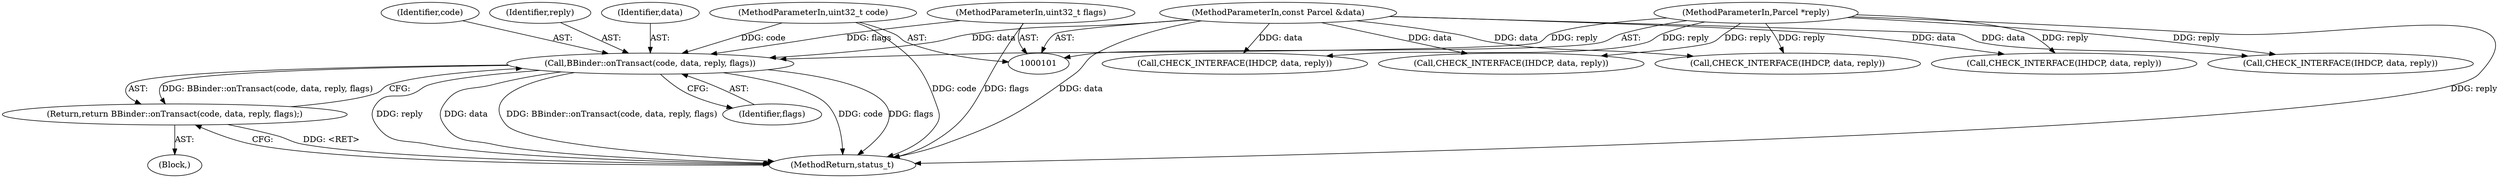 digraph "0_Android_9667e3eff2d34c3797c3b529370de47b2c1f1bf6@pointer" {
"1000402" [label="(Call,BBinder::onTransact(code, data, reply, flags))"];
"1000102" [label="(MethodParameterIn,uint32_t code)"];
"1000103" [label="(MethodParameterIn,const Parcel &data)"];
"1000104" [label="(MethodParameterIn,Parcel *reply)"];
"1000105" [label="(MethodParameterIn,uint32_t flags)"];
"1000401" [label="(Return,return BBinder::onTransact(code, data, reply, flags);)"];
"1000404" [label="(Identifier,data)"];
"1000109" [label="(Block,)"];
"1000112" [label="(Call,CHECK_INTERFACE(IHDCP, data, reply))"];
"1000151" [label="(Call,CHECK_INTERFACE(IHDCP, data, reply))"];
"1000402" [label="(Call,BBinder::onTransact(code, data, reply, flags))"];
"1000105" [label="(MethodParameterIn,uint32_t flags)"];
"1000406" [label="(Identifier,flags)"];
"1000407" [label="(MethodReturn,status_t)"];
"1000403" [label="(Identifier,code)"];
"1000102" [label="(MethodParameterIn,uint32_t code)"];
"1000103" [label="(MethodParameterIn,const Parcel &data)"];
"1000104" [label="(MethodParameterIn,Parcel *reply)"];
"1000161" [label="(Call,CHECK_INTERFACE(IHDCP, data, reply))"];
"1000259" [label="(Call,CHECK_INTERFACE(IHDCP, data, reply))"];
"1000401" [label="(Return,return BBinder::onTransact(code, data, reply, flags);)"];
"1000131" [label="(Call,CHECK_INTERFACE(IHDCP, data, reply))"];
"1000405" [label="(Identifier,reply)"];
"1000402" -> "1000401"  [label="AST: "];
"1000402" -> "1000406"  [label="CFG: "];
"1000403" -> "1000402"  [label="AST: "];
"1000404" -> "1000402"  [label="AST: "];
"1000405" -> "1000402"  [label="AST: "];
"1000406" -> "1000402"  [label="AST: "];
"1000401" -> "1000402"  [label="CFG: "];
"1000402" -> "1000407"  [label="DDG: reply"];
"1000402" -> "1000407"  [label="DDG: data"];
"1000402" -> "1000407"  [label="DDG: BBinder::onTransact(code, data, reply, flags)"];
"1000402" -> "1000407"  [label="DDG: code"];
"1000402" -> "1000407"  [label="DDG: flags"];
"1000402" -> "1000401"  [label="DDG: BBinder::onTransact(code, data, reply, flags)"];
"1000102" -> "1000402"  [label="DDG: code"];
"1000103" -> "1000402"  [label="DDG: data"];
"1000104" -> "1000402"  [label="DDG: reply"];
"1000105" -> "1000402"  [label="DDG: flags"];
"1000102" -> "1000101"  [label="AST: "];
"1000102" -> "1000407"  [label="DDG: code"];
"1000103" -> "1000101"  [label="AST: "];
"1000103" -> "1000407"  [label="DDG: data"];
"1000103" -> "1000112"  [label="DDG: data"];
"1000103" -> "1000131"  [label="DDG: data"];
"1000103" -> "1000151"  [label="DDG: data"];
"1000103" -> "1000161"  [label="DDG: data"];
"1000103" -> "1000259"  [label="DDG: data"];
"1000104" -> "1000101"  [label="AST: "];
"1000104" -> "1000407"  [label="DDG: reply"];
"1000104" -> "1000112"  [label="DDG: reply"];
"1000104" -> "1000131"  [label="DDG: reply"];
"1000104" -> "1000151"  [label="DDG: reply"];
"1000104" -> "1000161"  [label="DDG: reply"];
"1000104" -> "1000259"  [label="DDG: reply"];
"1000105" -> "1000101"  [label="AST: "];
"1000105" -> "1000407"  [label="DDG: flags"];
"1000401" -> "1000109"  [label="AST: "];
"1000407" -> "1000401"  [label="CFG: "];
"1000401" -> "1000407"  [label="DDG: <RET>"];
}
